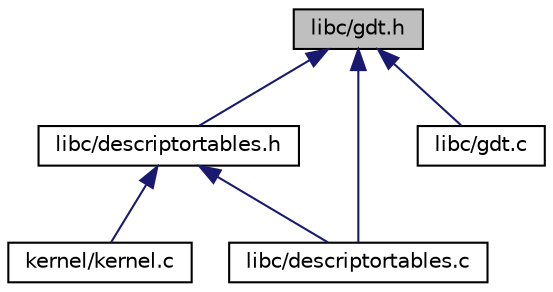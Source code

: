 digraph "libc/gdt.h"
{
  edge [fontname="Helvetica",fontsize="10",labelfontname="Helvetica",labelfontsize="10"];
  node [fontname="Helvetica",fontsize="10",shape=record];
  Node2 [label="libc/gdt.h",height=0.2,width=0.4,color="black", fillcolor="grey75", style="filled", fontcolor="black"];
  Node2 -> Node3 [dir="back",color="midnightblue",fontsize="10",style="solid",fontname="Helvetica"];
  Node3 [label="libc/descriptortables.h",height=0.2,width=0.4,color="black", fillcolor="white", style="filled",URL="$a00074.html"];
  Node3 -> Node4 [dir="back",color="midnightblue",fontsize="10",style="solid",fontname="Helvetica"];
  Node4 [label="kernel/kernel.c",height=0.2,width=0.4,color="black", fillcolor="white", style="filled",URL="$a00068.html"];
  Node3 -> Node5 [dir="back",color="midnightblue",fontsize="10",style="solid",fontname="Helvetica"];
  Node5 [label="libc/descriptortables.c",height=0.2,width=0.4,color="black", fillcolor="white", style="filled",URL="$a00071.html"];
  Node2 -> Node5 [dir="back",color="midnightblue",fontsize="10",style="solid",fontname="Helvetica"];
  Node2 -> Node6 [dir="back",color="midnightblue",fontsize="10",style="solid",fontname="Helvetica"];
  Node6 [label="libc/gdt.c",height=0.2,width=0.4,color="black", fillcolor="white", style="filled",URL="$a00101.html"];
}
